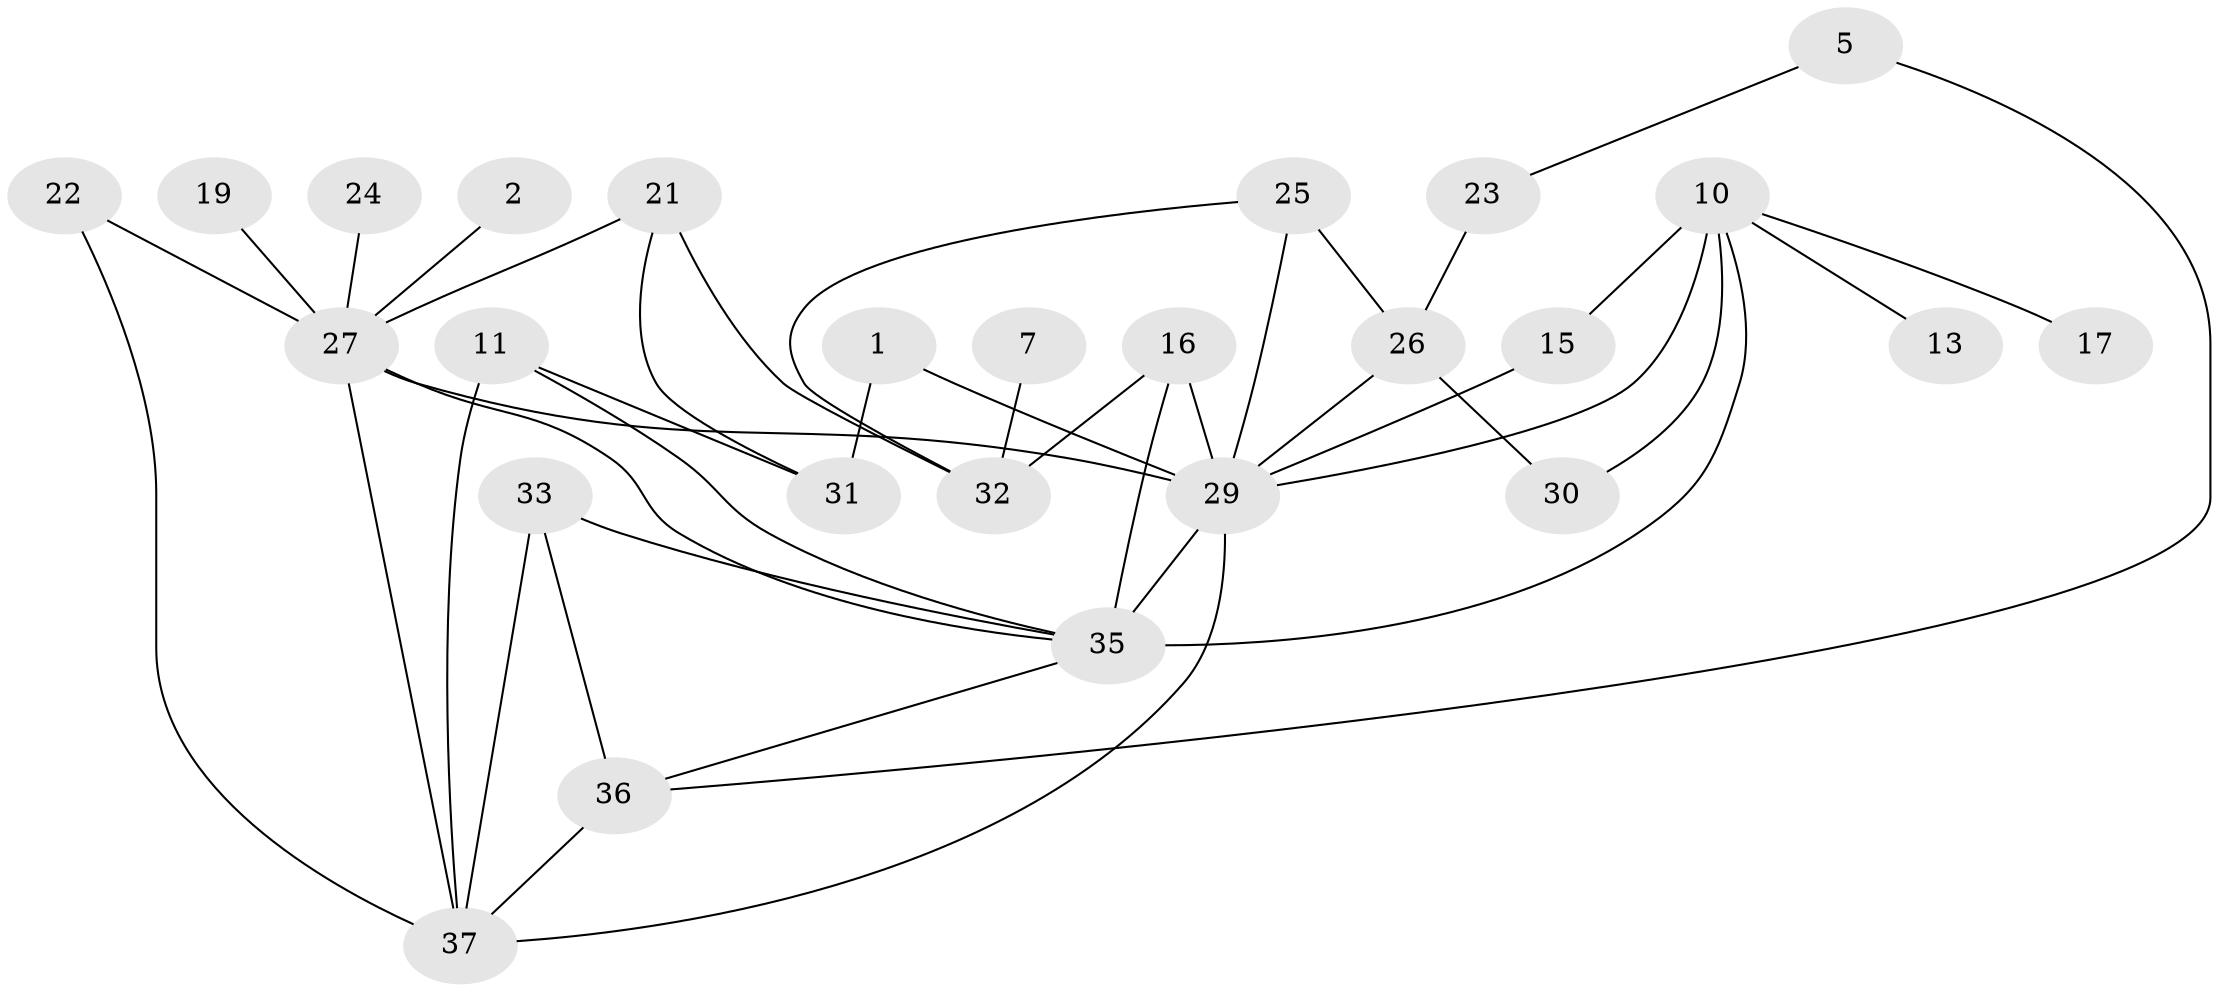 // original degree distribution, {2: 0.30833333333333335, 1: 0.2833333333333333, 3: 0.18333333333333332, 4: 0.08333333333333333, 0: 0.058333333333333334, 5: 0.041666666666666664, 6: 0.03333333333333333, 7: 0.008333333333333333}
// Generated by graph-tools (version 1.1) at 2025/35/03/04/25 23:35:51]
// undirected, 26 vertices, 42 edges
graph export_dot {
  node [color=gray90,style=filled];
  1;
  2;
  5;
  7;
  10;
  11;
  13;
  15;
  16;
  17;
  19;
  21;
  22;
  23;
  24;
  25;
  26;
  27;
  29;
  30;
  31;
  32;
  33;
  35;
  36;
  37;
  1 -- 29 [weight=1.0];
  1 -- 31 [weight=1.0];
  2 -- 27 [weight=1.0];
  5 -- 23 [weight=1.0];
  5 -- 36 [weight=1.0];
  7 -- 32 [weight=1.0];
  10 -- 13 [weight=1.0];
  10 -- 15 [weight=1.0];
  10 -- 17 [weight=1.0];
  10 -- 29 [weight=3.0];
  10 -- 30 [weight=1.0];
  10 -- 35 [weight=1.0];
  11 -- 31 [weight=2.0];
  11 -- 35 [weight=1.0];
  11 -- 37 [weight=1.0];
  15 -- 29 [weight=1.0];
  16 -- 29 [weight=1.0];
  16 -- 32 [weight=1.0];
  16 -- 35 [weight=2.0];
  19 -- 27 [weight=1.0];
  21 -- 27 [weight=1.0];
  21 -- 31 [weight=1.0];
  21 -- 32 [weight=1.0];
  22 -- 27 [weight=1.0];
  22 -- 37 [weight=1.0];
  23 -- 26 [weight=1.0];
  24 -- 27 [weight=1.0];
  25 -- 26 [weight=1.0];
  25 -- 29 [weight=1.0];
  25 -- 32 [weight=1.0];
  26 -- 29 [weight=1.0];
  26 -- 30 [weight=1.0];
  27 -- 29 [weight=3.0];
  27 -- 35 [weight=1.0];
  27 -- 37 [weight=2.0];
  29 -- 35 [weight=2.0];
  29 -- 37 [weight=1.0];
  33 -- 35 [weight=1.0];
  33 -- 36 [weight=1.0];
  33 -- 37 [weight=1.0];
  35 -- 36 [weight=1.0];
  36 -- 37 [weight=2.0];
}
